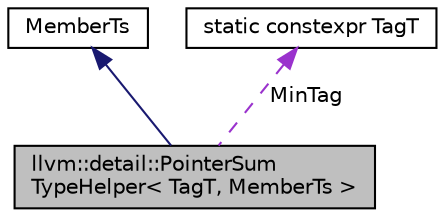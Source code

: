digraph "llvm::detail::PointerSumTypeHelper&lt; TagT, MemberTs &gt;"
{
 // LATEX_PDF_SIZE
  bgcolor="transparent";
  edge [fontname="Helvetica",fontsize="10",labelfontname="Helvetica",labelfontsize="10"];
  node [fontname="Helvetica",fontsize="10",shape="box"];
  Node1 [label="llvm::detail::PointerSum\lTypeHelper\< TagT, MemberTs \>",height=0.2,width=0.4,color="black", fillcolor="grey75", style="filled", fontcolor="black",tooltip="A helper template for implementing PointerSumType."];
  Node2 -> Node1 [dir="back",color="midnightblue",fontsize="10",style="solid",fontname="Helvetica"];
  Node2 [label="MemberTs",height=0.2,width=0.4,color="black",URL="$classllvm_1_1detail_1_1MemberTs.html",tooltip=" "];
  Node3 -> Node1 [dir="back",color="darkorchid3",fontsize="10",style="dashed",label=" MinTag" ,fontname="Helvetica"];
  Node3 [label="static constexpr TagT",height=0.2,width=0.4,color="black",tooltip=" "];
}
